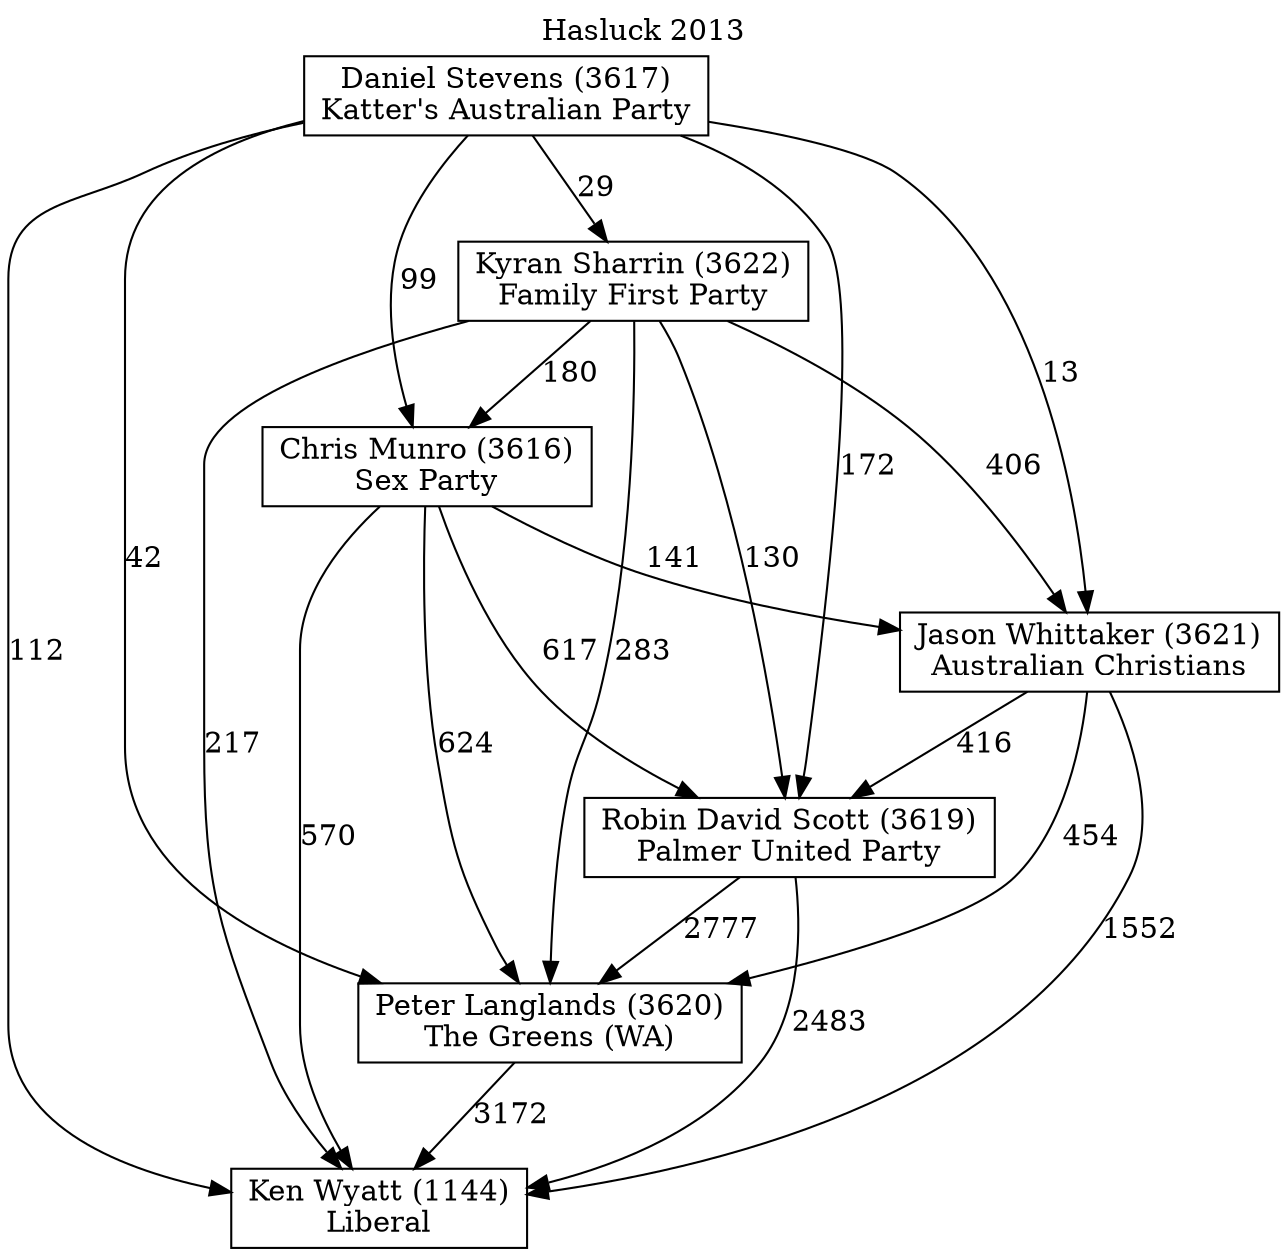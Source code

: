 // House preference flow
digraph "Ken Wyatt (1144)_Hasluck_2013" {
	graph [label="Hasluck 2013" labelloc=t mclimit=10]
	node [shape=box]
	"Ken Wyatt (1144)" [label="Ken Wyatt (1144)
Liberal"]
	"Peter Langlands (3620)" [label="Peter Langlands (3620)
The Greens (WA)"]
	"Robin David Scott (3619)" [label="Robin David Scott (3619)
Palmer United Party"]
	"Jason Whittaker (3621)" [label="Jason Whittaker (3621)
Australian Christians"]
	"Chris Munro (3616)" [label="Chris Munro (3616)
Sex Party"]
	"Kyran Sharrin (3622)" [label="Kyran Sharrin (3622)
Family First Party"]
	"Daniel Stevens (3617)" [label="Daniel Stevens (3617)
Katter's Australian Party"]
	"Peter Langlands (3620)" -> "Ken Wyatt (1144)" [label=3172]
	"Robin David Scott (3619)" -> "Peter Langlands (3620)" [label=2777]
	"Jason Whittaker (3621)" -> "Robin David Scott (3619)" [label=416]
	"Chris Munro (3616)" -> "Jason Whittaker (3621)" [label=141]
	"Kyran Sharrin (3622)" -> "Chris Munro (3616)" [label=180]
	"Daniel Stevens (3617)" -> "Kyran Sharrin (3622)" [label=29]
	"Robin David Scott (3619)" -> "Ken Wyatt (1144)" [label=2483]
	"Jason Whittaker (3621)" -> "Ken Wyatt (1144)" [label=1552]
	"Chris Munro (3616)" -> "Ken Wyatt (1144)" [label=570]
	"Kyran Sharrin (3622)" -> "Ken Wyatt (1144)" [label=217]
	"Daniel Stevens (3617)" -> "Ken Wyatt (1144)" [label=112]
	"Daniel Stevens (3617)" -> "Chris Munro (3616)" [label=99]
	"Kyran Sharrin (3622)" -> "Jason Whittaker (3621)" [label=406]
	"Daniel Stevens (3617)" -> "Jason Whittaker (3621)" [label=13]
	"Chris Munro (3616)" -> "Robin David Scott (3619)" [label=617]
	"Kyran Sharrin (3622)" -> "Robin David Scott (3619)" [label=130]
	"Daniel Stevens (3617)" -> "Robin David Scott (3619)" [label=172]
	"Jason Whittaker (3621)" -> "Peter Langlands (3620)" [label=454]
	"Chris Munro (3616)" -> "Peter Langlands (3620)" [label=624]
	"Kyran Sharrin (3622)" -> "Peter Langlands (3620)" [label=283]
	"Daniel Stevens (3617)" -> "Peter Langlands (3620)" [label=42]
}
